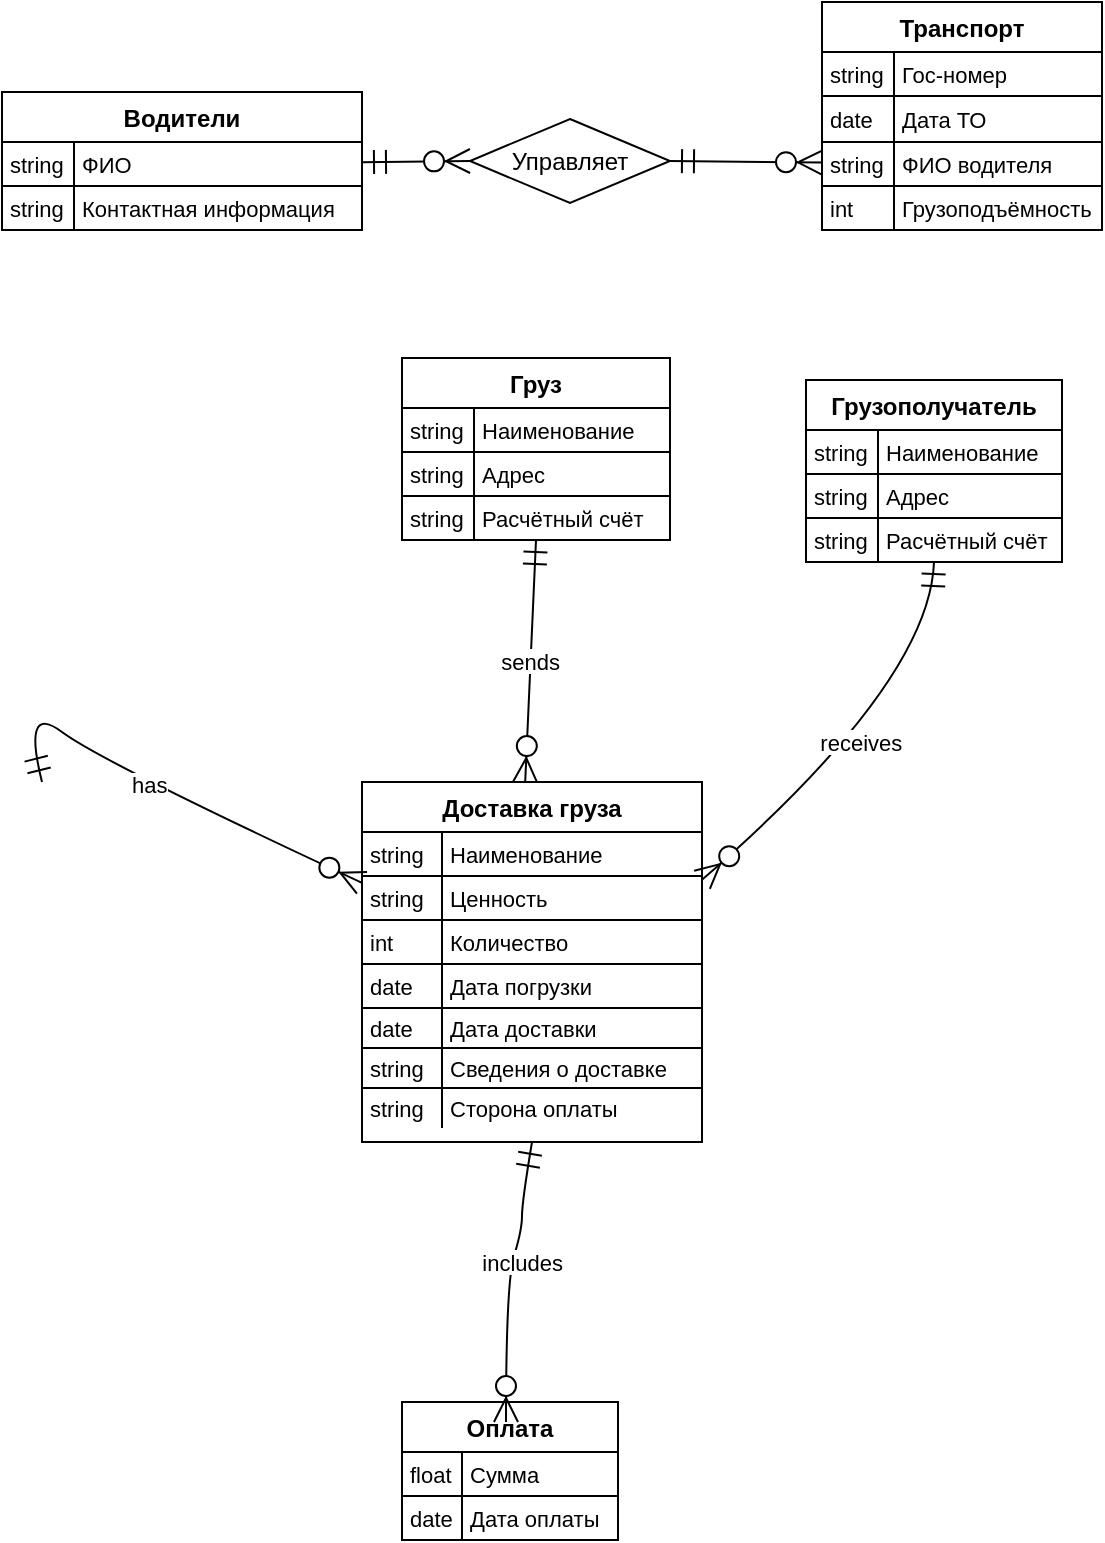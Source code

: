 <mxfile version="26.0.14">
  <diagram name="Страница — 1" id="_SNpnOByMxGq-11QS4lO">
    <mxGraphModel dx="542" dy="249" grid="1" gridSize="10" guides="1" tooltips="1" connect="1" arrows="1" fold="1" page="1" pageScale="1" pageWidth="827" pageHeight="1169" math="0" shadow="0">
      <root>
        <mxCell id="0" />
        <mxCell id="1" parent="0" />
        <mxCell id="hM3irIBogoN5N5FxGbWt-159" value="Транспорт" style="shape=table;startSize=25;container=1;collapsible=0;childLayout=tableLayout;fixedRows=1;rowLines=1;fontStyle=1;align=center;resizeLast=1;" vertex="1" parent="1">
          <mxGeometry x="460" y="10" width="140" height="114" as="geometry" />
        </mxCell>
        <mxCell id="hM3irIBogoN5N5FxGbWt-160" style="shape=tableRow;horizontal=0;startSize=0;swimlaneHead=0;swimlaneBody=0;fillColor=none;collapsible=0;dropTarget=0;points=[[0,0.5],[1,0.5]];portConstraint=eastwest;top=0;left=0;right=0;bottom=0;" vertex="1" parent="hM3irIBogoN5N5FxGbWt-159">
          <mxGeometry y="25" width="140" height="22" as="geometry" />
        </mxCell>
        <mxCell id="hM3irIBogoN5N5FxGbWt-161" value="string" style="shape=partialRectangle;connectable=0;fillColor=none;top=0;left=0;bottom=0;right=0;align=left;spacingLeft=2;overflow=hidden;fontSize=11;" vertex="1" parent="hM3irIBogoN5N5FxGbWt-160">
          <mxGeometry width="36" height="22" as="geometry">
            <mxRectangle width="36" height="22" as="alternateBounds" />
          </mxGeometry>
        </mxCell>
        <mxCell id="hM3irIBogoN5N5FxGbWt-162" value="Гос-номер" style="shape=partialRectangle;connectable=0;fillColor=none;top=0;left=0;bottom=0;right=0;align=left;spacingLeft=2;overflow=hidden;fontSize=11;" vertex="1" parent="hM3irIBogoN5N5FxGbWt-160">
          <mxGeometry x="36" width="104" height="22" as="geometry">
            <mxRectangle width="104" height="22" as="alternateBounds" />
          </mxGeometry>
        </mxCell>
        <mxCell id="hM3irIBogoN5N5FxGbWt-163" style="shape=tableRow;horizontal=0;startSize=0;swimlaneHead=0;swimlaneBody=0;fillColor=none;collapsible=0;dropTarget=0;points=[[0,0.5],[1,0.5]];portConstraint=eastwest;top=0;left=0;right=0;bottom=0;" vertex="1" parent="hM3irIBogoN5N5FxGbWt-159">
          <mxGeometry y="47" width="140" height="23" as="geometry" />
        </mxCell>
        <mxCell id="hM3irIBogoN5N5FxGbWt-164" value="date" style="shape=partialRectangle;connectable=0;fillColor=none;top=0;left=0;bottom=0;right=0;align=left;spacingLeft=2;overflow=hidden;fontSize=11;" vertex="1" parent="hM3irIBogoN5N5FxGbWt-163">
          <mxGeometry width="36" height="23" as="geometry">
            <mxRectangle width="36" height="23" as="alternateBounds" />
          </mxGeometry>
        </mxCell>
        <mxCell id="hM3irIBogoN5N5FxGbWt-165" value="Дата ТО" style="shape=partialRectangle;connectable=0;fillColor=none;top=0;left=0;bottom=0;right=0;align=left;spacingLeft=2;overflow=hidden;fontSize=11;" vertex="1" parent="hM3irIBogoN5N5FxGbWt-163">
          <mxGeometry x="36" width="104" height="23" as="geometry">
            <mxRectangle width="104" height="23" as="alternateBounds" />
          </mxGeometry>
        </mxCell>
        <mxCell id="hM3irIBogoN5N5FxGbWt-166" style="shape=tableRow;horizontal=0;startSize=0;swimlaneHead=0;swimlaneBody=0;fillColor=none;collapsible=0;dropTarget=0;points=[[0,0.5],[1,0.5]];portConstraint=eastwest;top=0;left=0;right=0;bottom=0;" vertex="1" parent="hM3irIBogoN5N5FxGbWt-159">
          <mxGeometry y="70" width="140" height="22" as="geometry" />
        </mxCell>
        <mxCell id="hM3irIBogoN5N5FxGbWt-167" value="string" style="shape=partialRectangle;connectable=0;fillColor=none;top=0;left=0;bottom=0;right=0;align=left;spacingLeft=2;overflow=hidden;fontSize=11;" vertex="1" parent="hM3irIBogoN5N5FxGbWt-166">
          <mxGeometry width="36" height="22" as="geometry">
            <mxRectangle width="36" height="22" as="alternateBounds" />
          </mxGeometry>
        </mxCell>
        <mxCell id="hM3irIBogoN5N5FxGbWt-168" value="ФИО водителя" style="shape=partialRectangle;connectable=0;fillColor=none;top=0;left=0;bottom=0;right=0;align=left;spacingLeft=2;overflow=hidden;fontSize=11;" vertex="1" parent="hM3irIBogoN5N5FxGbWt-166">
          <mxGeometry x="36" width="104" height="22" as="geometry">
            <mxRectangle width="104" height="22" as="alternateBounds" />
          </mxGeometry>
        </mxCell>
        <mxCell id="hM3irIBogoN5N5FxGbWt-169" style="shape=tableRow;horizontal=0;startSize=0;swimlaneHead=0;swimlaneBody=0;fillColor=none;collapsible=0;dropTarget=0;points=[[0,0.5],[1,0.5]];portConstraint=eastwest;top=0;left=0;right=0;bottom=0;" vertex="1" parent="hM3irIBogoN5N5FxGbWt-159">
          <mxGeometry y="92" width="140" height="22" as="geometry" />
        </mxCell>
        <mxCell id="hM3irIBogoN5N5FxGbWt-170" value="int" style="shape=partialRectangle;connectable=0;fillColor=none;top=0;left=0;bottom=0;right=0;align=left;spacingLeft=2;overflow=hidden;fontSize=11;" vertex="1" parent="hM3irIBogoN5N5FxGbWt-169">
          <mxGeometry width="36" height="22" as="geometry">
            <mxRectangle width="36" height="22" as="alternateBounds" />
          </mxGeometry>
        </mxCell>
        <mxCell id="hM3irIBogoN5N5FxGbWt-171" value="Грузоподъёмность" style="shape=partialRectangle;connectable=0;fillColor=none;top=0;left=0;bottom=0;right=0;align=left;spacingLeft=2;overflow=hidden;fontSize=11;" vertex="1" parent="hM3irIBogoN5N5FxGbWt-169">
          <mxGeometry x="36" width="104" height="22" as="geometry">
            <mxRectangle width="104" height="22" as="alternateBounds" />
          </mxGeometry>
        </mxCell>
        <mxCell id="hM3irIBogoN5N5FxGbWt-172" value="Водители" style="shape=table;startSize=25;container=1;collapsible=0;childLayout=tableLayout;fixedRows=1;rowLines=1;fontStyle=1;align=center;resizeLast=1;" vertex="1" parent="1">
          <mxGeometry x="50" y="55" width="180" height="69" as="geometry" />
        </mxCell>
        <mxCell id="hM3irIBogoN5N5FxGbWt-173" style="shape=tableRow;horizontal=0;startSize=0;swimlaneHead=0;swimlaneBody=0;fillColor=none;collapsible=0;dropTarget=0;points=[[0,0.5],[1,0.5]];portConstraint=eastwest;top=0;left=0;right=0;bottom=0;" vertex="1" parent="hM3irIBogoN5N5FxGbWt-172">
          <mxGeometry y="25" width="180" height="22" as="geometry" />
        </mxCell>
        <mxCell id="hM3irIBogoN5N5FxGbWt-174" value="string" style="shape=partialRectangle;connectable=0;fillColor=none;top=0;left=0;bottom=0;right=0;align=left;spacingLeft=2;overflow=hidden;fontSize=11;" vertex="1" parent="hM3irIBogoN5N5FxGbWt-173">
          <mxGeometry width="36" height="22" as="geometry">
            <mxRectangle width="36" height="22" as="alternateBounds" />
          </mxGeometry>
        </mxCell>
        <mxCell id="hM3irIBogoN5N5FxGbWt-175" value="ФИО" style="shape=partialRectangle;connectable=0;fillColor=none;top=0;left=0;bottom=0;right=0;align=left;spacingLeft=2;overflow=hidden;fontSize=11;" vertex="1" parent="hM3irIBogoN5N5FxGbWt-173">
          <mxGeometry x="36" width="144" height="22" as="geometry">
            <mxRectangle width="144" height="22" as="alternateBounds" />
          </mxGeometry>
        </mxCell>
        <mxCell id="hM3irIBogoN5N5FxGbWt-176" style="shape=tableRow;horizontal=0;startSize=0;swimlaneHead=0;swimlaneBody=0;fillColor=none;collapsible=0;dropTarget=0;points=[[0,0.5],[1,0.5]];portConstraint=eastwest;top=0;left=0;right=0;bottom=0;" vertex="1" parent="hM3irIBogoN5N5FxGbWt-172">
          <mxGeometry y="47" width="180" height="22" as="geometry" />
        </mxCell>
        <mxCell id="hM3irIBogoN5N5FxGbWt-177" value="string" style="shape=partialRectangle;connectable=0;fillColor=none;top=0;left=0;bottom=0;right=0;align=left;spacingLeft=2;overflow=hidden;fontSize=11;" vertex="1" parent="hM3irIBogoN5N5FxGbWt-176">
          <mxGeometry width="36" height="22" as="geometry">
            <mxRectangle width="36" height="22" as="alternateBounds" />
          </mxGeometry>
        </mxCell>
        <mxCell id="hM3irIBogoN5N5FxGbWt-178" value="Контактная информация" style="shape=partialRectangle;connectable=0;fillColor=none;top=0;left=0;bottom=0;right=0;align=left;spacingLeft=2;overflow=hidden;fontSize=11;" vertex="1" parent="hM3irIBogoN5N5FxGbWt-176">
          <mxGeometry x="36" width="144" height="22" as="geometry">
            <mxRectangle width="144" height="22" as="alternateBounds" />
          </mxGeometry>
        </mxCell>
        <mxCell id="hM3irIBogoN5N5FxGbWt-179" value="Груз" style="shape=table;startSize=25;container=1;collapsible=0;childLayout=tableLayout;fixedRows=1;rowLines=1;fontStyle=1;align=center;resizeLast=1;" vertex="1" parent="1">
          <mxGeometry x="250" y="188" width="134" height="91" as="geometry" />
        </mxCell>
        <mxCell id="hM3irIBogoN5N5FxGbWt-180" style="shape=tableRow;horizontal=0;startSize=0;swimlaneHead=0;swimlaneBody=0;fillColor=none;collapsible=0;dropTarget=0;points=[[0,0.5],[1,0.5]];portConstraint=eastwest;top=0;left=0;right=0;bottom=0;" vertex="1" parent="hM3irIBogoN5N5FxGbWt-179">
          <mxGeometry y="25" width="134" height="22" as="geometry" />
        </mxCell>
        <mxCell id="hM3irIBogoN5N5FxGbWt-181" value="string" style="shape=partialRectangle;connectable=0;fillColor=none;top=0;left=0;bottom=0;right=0;align=left;spacingLeft=2;overflow=hidden;fontSize=11;" vertex="1" parent="hM3irIBogoN5N5FxGbWt-180">
          <mxGeometry width="36" height="22" as="geometry">
            <mxRectangle width="36" height="22" as="alternateBounds" />
          </mxGeometry>
        </mxCell>
        <mxCell id="hM3irIBogoN5N5FxGbWt-182" value="Наименование" style="shape=partialRectangle;connectable=0;fillColor=none;top=0;left=0;bottom=0;right=0;align=left;spacingLeft=2;overflow=hidden;fontSize=11;" vertex="1" parent="hM3irIBogoN5N5FxGbWt-180">
          <mxGeometry x="36" width="98" height="22" as="geometry">
            <mxRectangle width="98" height="22" as="alternateBounds" />
          </mxGeometry>
        </mxCell>
        <mxCell id="hM3irIBogoN5N5FxGbWt-183" style="shape=tableRow;horizontal=0;startSize=0;swimlaneHead=0;swimlaneBody=0;fillColor=none;collapsible=0;dropTarget=0;points=[[0,0.5],[1,0.5]];portConstraint=eastwest;top=0;left=0;right=0;bottom=0;" vertex="1" parent="hM3irIBogoN5N5FxGbWt-179">
          <mxGeometry y="47" width="134" height="22" as="geometry" />
        </mxCell>
        <mxCell id="hM3irIBogoN5N5FxGbWt-184" value="string" style="shape=partialRectangle;connectable=0;fillColor=none;top=0;left=0;bottom=0;right=0;align=left;spacingLeft=2;overflow=hidden;fontSize=11;" vertex="1" parent="hM3irIBogoN5N5FxGbWt-183">
          <mxGeometry width="36" height="22" as="geometry">
            <mxRectangle width="36" height="22" as="alternateBounds" />
          </mxGeometry>
        </mxCell>
        <mxCell id="hM3irIBogoN5N5FxGbWt-185" value="Адрес" style="shape=partialRectangle;connectable=0;fillColor=none;top=0;left=0;bottom=0;right=0;align=left;spacingLeft=2;overflow=hidden;fontSize=11;" vertex="1" parent="hM3irIBogoN5N5FxGbWt-183">
          <mxGeometry x="36" width="98" height="22" as="geometry">
            <mxRectangle width="98" height="22" as="alternateBounds" />
          </mxGeometry>
        </mxCell>
        <mxCell id="hM3irIBogoN5N5FxGbWt-186" style="shape=tableRow;horizontal=0;startSize=0;swimlaneHead=0;swimlaneBody=0;fillColor=none;collapsible=0;dropTarget=0;points=[[0,0.5],[1,0.5]];portConstraint=eastwest;top=0;left=0;right=0;bottom=0;" vertex="1" parent="hM3irIBogoN5N5FxGbWt-179">
          <mxGeometry y="69" width="134" height="22" as="geometry" />
        </mxCell>
        <mxCell id="hM3irIBogoN5N5FxGbWt-187" value="string" style="shape=partialRectangle;connectable=0;fillColor=none;top=0;left=0;bottom=0;right=0;align=left;spacingLeft=2;overflow=hidden;fontSize=11;" vertex="1" parent="hM3irIBogoN5N5FxGbWt-186">
          <mxGeometry width="36" height="22" as="geometry">
            <mxRectangle width="36" height="22" as="alternateBounds" />
          </mxGeometry>
        </mxCell>
        <mxCell id="hM3irIBogoN5N5FxGbWt-188" value="Расчётный счёт" style="shape=partialRectangle;connectable=0;fillColor=none;top=0;left=0;bottom=0;right=0;align=left;spacingLeft=2;overflow=hidden;fontSize=11;" vertex="1" parent="hM3irIBogoN5N5FxGbWt-186">
          <mxGeometry x="36" width="98" height="22" as="geometry">
            <mxRectangle width="98" height="22" as="alternateBounds" />
          </mxGeometry>
        </mxCell>
        <mxCell id="hM3irIBogoN5N5FxGbWt-189" value="Грузополучатель" style="shape=table;startSize=25;container=1;collapsible=0;childLayout=tableLayout;fixedRows=1;rowLines=1;fontStyle=1;align=center;resizeLast=1;" vertex="1" parent="1">
          <mxGeometry x="452" y="199" width="128" height="91" as="geometry" />
        </mxCell>
        <mxCell id="hM3irIBogoN5N5FxGbWt-190" style="shape=tableRow;horizontal=0;startSize=0;swimlaneHead=0;swimlaneBody=0;fillColor=none;collapsible=0;dropTarget=0;points=[[0,0.5],[1,0.5]];portConstraint=eastwest;top=0;left=0;right=0;bottom=0;" vertex="1" parent="hM3irIBogoN5N5FxGbWt-189">
          <mxGeometry y="25" width="128" height="22" as="geometry" />
        </mxCell>
        <mxCell id="hM3irIBogoN5N5FxGbWt-191" value="string" style="shape=partialRectangle;connectable=0;fillColor=none;top=0;left=0;bottom=0;right=0;align=left;spacingLeft=2;overflow=hidden;fontSize=11;" vertex="1" parent="hM3irIBogoN5N5FxGbWt-190">
          <mxGeometry width="36" height="22" as="geometry">
            <mxRectangle width="36" height="22" as="alternateBounds" />
          </mxGeometry>
        </mxCell>
        <mxCell id="hM3irIBogoN5N5FxGbWt-192" value="Наименование" style="shape=partialRectangle;connectable=0;fillColor=none;top=0;left=0;bottom=0;right=0;align=left;spacingLeft=2;overflow=hidden;fontSize=11;" vertex="1" parent="hM3irIBogoN5N5FxGbWt-190">
          <mxGeometry x="36" width="92" height="22" as="geometry">
            <mxRectangle width="92" height="22" as="alternateBounds" />
          </mxGeometry>
        </mxCell>
        <mxCell id="hM3irIBogoN5N5FxGbWt-193" style="shape=tableRow;horizontal=0;startSize=0;swimlaneHead=0;swimlaneBody=0;fillColor=none;collapsible=0;dropTarget=0;points=[[0,0.5],[1,0.5]];portConstraint=eastwest;top=0;left=0;right=0;bottom=0;" vertex="1" parent="hM3irIBogoN5N5FxGbWt-189">
          <mxGeometry y="47" width="128" height="22" as="geometry" />
        </mxCell>
        <mxCell id="hM3irIBogoN5N5FxGbWt-194" value="string" style="shape=partialRectangle;connectable=0;fillColor=none;top=0;left=0;bottom=0;right=0;align=left;spacingLeft=2;overflow=hidden;fontSize=11;" vertex="1" parent="hM3irIBogoN5N5FxGbWt-193">
          <mxGeometry width="36" height="22" as="geometry">
            <mxRectangle width="36" height="22" as="alternateBounds" />
          </mxGeometry>
        </mxCell>
        <mxCell id="hM3irIBogoN5N5FxGbWt-195" value="Адрес" style="shape=partialRectangle;connectable=0;fillColor=none;top=0;left=0;bottom=0;right=0;align=left;spacingLeft=2;overflow=hidden;fontSize=11;" vertex="1" parent="hM3irIBogoN5N5FxGbWt-193">
          <mxGeometry x="36" width="92" height="22" as="geometry">
            <mxRectangle width="92" height="22" as="alternateBounds" />
          </mxGeometry>
        </mxCell>
        <mxCell id="hM3irIBogoN5N5FxGbWt-196" style="shape=tableRow;horizontal=0;startSize=0;swimlaneHead=0;swimlaneBody=0;fillColor=none;collapsible=0;dropTarget=0;points=[[0,0.5],[1,0.5]];portConstraint=eastwest;top=0;left=0;right=0;bottom=0;" vertex="1" parent="hM3irIBogoN5N5FxGbWt-189">
          <mxGeometry y="69" width="128" height="22" as="geometry" />
        </mxCell>
        <mxCell id="hM3irIBogoN5N5FxGbWt-197" value="string" style="shape=partialRectangle;connectable=0;fillColor=none;top=0;left=0;bottom=0;right=0;align=left;spacingLeft=2;overflow=hidden;fontSize=11;" vertex="1" parent="hM3irIBogoN5N5FxGbWt-196">
          <mxGeometry width="36" height="22" as="geometry">
            <mxRectangle width="36" height="22" as="alternateBounds" />
          </mxGeometry>
        </mxCell>
        <mxCell id="hM3irIBogoN5N5FxGbWt-198" value="Расчётный счёт" style="shape=partialRectangle;connectable=0;fillColor=none;top=0;left=0;bottom=0;right=0;align=left;spacingLeft=2;overflow=hidden;fontSize=11;" vertex="1" parent="hM3irIBogoN5N5FxGbWt-196">
          <mxGeometry x="36" width="92" height="22" as="geometry">
            <mxRectangle width="92" height="22" as="alternateBounds" />
          </mxGeometry>
        </mxCell>
        <mxCell id="hM3irIBogoN5N5FxGbWt-209" value="Доставка груза" style="shape=table;startSize=25;container=1;collapsible=0;childLayout=tableLayout;fixedRows=1;rowLines=1;fontStyle=1;align=center;resizeLast=1;" vertex="1" parent="1">
          <mxGeometry x="230" y="400" width="170" height="180" as="geometry" />
        </mxCell>
        <mxCell id="hM3irIBogoN5N5FxGbWt-210" style="shape=tableRow;horizontal=0;startSize=0;swimlaneHead=0;swimlaneBody=0;fillColor=none;collapsible=0;dropTarget=0;points=[[0,0.5],[1,0.5]];portConstraint=eastwest;top=0;left=0;right=0;bottom=0;" vertex="1" parent="hM3irIBogoN5N5FxGbWt-209">
          <mxGeometry y="25" width="170" height="22" as="geometry" />
        </mxCell>
        <mxCell id="hM3irIBogoN5N5FxGbWt-211" value="string" style="shape=partialRectangle;connectable=0;fillColor=none;top=0;left=0;bottom=0;right=0;align=left;spacingLeft=2;overflow=hidden;fontSize=11;" vertex="1" parent="hM3irIBogoN5N5FxGbWt-210">
          <mxGeometry width="40" height="22" as="geometry">
            <mxRectangle width="40" height="22" as="alternateBounds" />
          </mxGeometry>
        </mxCell>
        <mxCell id="hM3irIBogoN5N5FxGbWt-212" value="Наименование " style="shape=partialRectangle;connectable=0;fillColor=none;top=0;left=0;bottom=0;right=0;align=left;spacingLeft=2;overflow=hidden;fontSize=11;" vertex="1" parent="hM3irIBogoN5N5FxGbWt-210">
          <mxGeometry x="40" width="130" height="22" as="geometry">
            <mxRectangle width="130" height="22" as="alternateBounds" />
          </mxGeometry>
        </mxCell>
        <mxCell id="hM3irIBogoN5N5FxGbWt-213" style="shape=tableRow;horizontal=0;startSize=0;swimlaneHead=0;swimlaneBody=0;fillColor=none;collapsible=0;dropTarget=0;points=[[0,0.5],[1,0.5]];portConstraint=eastwest;top=0;left=0;right=0;bottom=0;" vertex="1" parent="hM3irIBogoN5N5FxGbWt-209">
          <mxGeometry y="47" width="170" height="22" as="geometry" />
        </mxCell>
        <mxCell id="hM3irIBogoN5N5FxGbWt-214" value="string" style="shape=partialRectangle;connectable=0;fillColor=none;top=0;left=0;bottom=0;right=0;align=left;spacingLeft=2;overflow=hidden;fontSize=11;" vertex="1" parent="hM3irIBogoN5N5FxGbWt-213">
          <mxGeometry width="40" height="22" as="geometry">
            <mxRectangle width="40" height="22" as="alternateBounds" />
          </mxGeometry>
        </mxCell>
        <mxCell id="hM3irIBogoN5N5FxGbWt-215" value="Ценность" style="shape=partialRectangle;connectable=0;fillColor=none;top=0;left=0;bottom=0;right=0;align=left;spacingLeft=2;overflow=hidden;fontSize=11;" vertex="1" parent="hM3irIBogoN5N5FxGbWt-213">
          <mxGeometry x="40" width="130" height="22" as="geometry">
            <mxRectangle width="130" height="22" as="alternateBounds" />
          </mxGeometry>
        </mxCell>
        <mxCell id="hM3irIBogoN5N5FxGbWt-216" style="shape=tableRow;horizontal=0;startSize=0;swimlaneHead=0;swimlaneBody=0;fillColor=none;collapsible=0;dropTarget=0;points=[[0,0.5],[1,0.5]];portConstraint=eastwest;top=0;left=0;right=0;bottom=0;" vertex="1" parent="hM3irIBogoN5N5FxGbWt-209">
          <mxGeometry y="69" width="170" height="22" as="geometry" />
        </mxCell>
        <mxCell id="hM3irIBogoN5N5FxGbWt-217" value="int" style="shape=partialRectangle;connectable=0;fillColor=none;top=0;left=0;bottom=0;right=0;align=left;spacingLeft=2;overflow=hidden;fontSize=11;" vertex="1" parent="hM3irIBogoN5N5FxGbWt-216">
          <mxGeometry width="40" height="22" as="geometry">
            <mxRectangle width="40" height="22" as="alternateBounds" />
          </mxGeometry>
        </mxCell>
        <mxCell id="hM3irIBogoN5N5FxGbWt-218" value="Количество " style="shape=partialRectangle;connectable=0;fillColor=none;top=0;left=0;bottom=0;right=0;align=left;spacingLeft=2;overflow=hidden;fontSize=11;" vertex="1" parent="hM3irIBogoN5N5FxGbWt-216">
          <mxGeometry x="40" width="130" height="22" as="geometry">
            <mxRectangle width="130" height="22" as="alternateBounds" />
          </mxGeometry>
        </mxCell>
        <mxCell id="hM3irIBogoN5N5FxGbWt-219" style="shape=tableRow;horizontal=0;startSize=0;swimlaneHead=0;swimlaneBody=0;fillColor=none;collapsible=0;dropTarget=0;points=[[0,0.5],[1,0.5]];portConstraint=eastwest;top=0;left=0;right=0;bottom=0;" vertex="1" parent="hM3irIBogoN5N5FxGbWt-209">
          <mxGeometry y="91" width="170" height="22" as="geometry" />
        </mxCell>
        <mxCell id="hM3irIBogoN5N5FxGbWt-220" value="date" style="shape=partialRectangle;connectable=0;fillColor=none;top=0;left=0;bottom=0;right=0;align=left;spacingLeft=2;overflow=hidden;fontSize=11;" vertex="1" parent="hM3irIBogoN5N5FxGbWt-219">
          <mxGeometry width="40" height="22" as="geometry">
            <mxRectangle width="40" height="22" as="alternateBounds" />
          </mxGeometry>
        </mxCell>
        <mxCell id="hM3irIBogoN5N5FxGbWt-221" value="Дата погрузки" style="shape=partialRectangle;connectable=0;fillColor=none;top=0;left=0;bottom=0;right=0;align=left;spacingLeft=2;overflow=hidden;fontSize=11;" vertex="1" parent="hM3irIBogoN5N5FxGbWt-219">
          <mxGeometry x="40" width="130" height="22" as="geometry">
            <mxRectangle width="130" height="22" as="alternateBounds" />
          </mxGeometry>
        </mxCell>
        <mxCell id="hM3irIBogoN5N5FxGbWt-254" style="shape=tableRow;horizontal=0;startSize=0;swimlaneHead=0;swimlaneBody=0;fillColor=none;collapsible=0;dropTarget=0;points=[[0,0.5],[1,0.5]];portConstraint=eastwest;top=0;left=0;right=0;bottom=0;" vertex="1" parent="hM3irIBogoN5N5FxGbWt-209">
          <mxGeometry y="113" width="170" height="20" as="geometry" />
        </mxCell>
        <mxCell id="hM3irIBogoN5N5FxGbWt-255" value="date" style="shape=partialRectangle;connectable=0;fillColor=none;top=0;left=0;bottom=0;right=0;align=left;spacingLeft=2;overflow=hidden;fontSize=11;" vertex="1" parent="hM3irIBogoN5N5FxGbWt-254">
          <mxGeometry width="40" height="20" as="geometry">
            <mxRectangle width="40" height="20" as="alternateBounds" />
          </mxGeometry>
        </mxCell>
        <mxCell id="hM3irIBogoN5N5FxGbWt-256" value="Дата доставки" style="shape=partialRectangle;connectable=0;fillColor=none;top=0;left=0;bottom=0;right=0;align=left;spacingLeft=2;overflow=hidden;fontSize=11;" vertex="1" parent="hM3irIBogoN5N5FxGbWt-254">
          <mxGeometry x="40" width="130" height="20" as="geometry">
            <mxRectangle width="130" height="20" as="alternateBounds" />
          </mxGeometry>
        </mxCell>
        <mxCell id="hM3irIBogoN5N5FxGbWt-277" style="shape=tableRow;horizontal=0;startSize=0;swimlaneHead=0;swimlaneBody=0;fillColor=none;collapsible=0;dropTarget=0;points=[[0,0.5],[1,0.5]];portConstraint=eastwest;top=0;left=0;right=0;bottom=0;" vertex="1" parent="hM3irIBogoN5N5FxGbWt-209">
          <mxGeometry y="133" width="170" height="20" as="geometry" />
        </mxCell>
        <mxCell id="hM3irIBogoN5N5FxGbWt-278" value="string" style="shape=partialRectangle;connectable=0;fillColor=none;top=0;left=0;bottom=0;right=0;align=left;spacingLeft=2;overflow=hidden;fontSize=11;" vertex="1" parent="hM3irIBogoN5N5FxGbWt-277">
          <mxGeometry width="40" height="20" as="geometry">
            <mxRectangle width="40" height="20" as="alternateBounds" />
          </mxGeometry>
        </mxCell>
        <mxCell id="hM3irIBogoN5N5FxGbWt-279" value="Сведения о доставке" style="shape=partialRectangle;connectable=0;fillColor=none;top=0;left=0;bottom=0;right=0;align=left;spacingLeft=2;overflow=hidden;fontSize=11;" vertex="1" parent="hM3irIBogoN5N5FxGbWt-277">
          <mxGeometry x="40" width="130" height="20" as="geometry">
            <mxRectangle width="130" height="20" as="alternateBounds" />
          </mxGeometry>
        </mxCell>
        <mxCell id="hM3irIBogoN5N5FxGbWt-222" style="shape=tableRow;horizontal=0;startSize=0;swimlaneHead=0;swimlaneBody=0;fillColor=none;collapsible=0;dropTarget=0;points=[[0,0.5],[1,0.5]];portConstraint=eastwest;top=0;left=0;right=0;bottom=0;" vertex="1" parent="hM3irIBogoN5N5FxGbWt-209">
          <mxGeometry y="153" width="170" height="20" as="geometry" />
        </mxCell>
        <mxCell id="hM3irIBogoN5N5FxGbWt-223" value="string" style="shape=partialRectangle;connectable=0;fillColor=none;top=0;left=0;bottom=0;right=0;align=left;spacingLeft=2;overflow=hidden;fontSize=11;" vertex="1" parent="hM3irIBogoN5N5FxGbWt-222">
          <mxGeometry width="40" height="20" as="geometry">
            <mxRectangle width="40" height="20" as="alternateBounds" />
          </mxGeometry>
        </mxCell>
        <mxCell id="hM3irIBogoN5N5FxGbWt-224" value="Сторона оплаты" style="shape=partialRectangle;connectable=0;fillColor=none;top=0;left=0;bottom=0;right=0;align=left;spacingLeft=2;overflow=hidden;fontSize=11;" vertex="1" parent="hM3irIBogoN5N5FxGbWt-222">
          <mxGeometry x="40" width="130" height="20" as="geometry">
            <mxRectangle width="130" height="20" as="alternateBounds" />
          </mxGeometry>
        </mxCell>
        <mxCell id="hM3irIBogoN5N5FxGbWt-225" value="Оплата" style="shape=table;startSize=25;container=1;collapsible=0;childLayout=tableLayout;fixedRows=1;rowLines=1;fontStyle=1;align=center;resizeLast=1;" vertex="1" parent="1">
          <mxGeometry x="250" y="710" width="108" height="69" as="geometry" />
        </mxCell>
        <mxCell id="hM3irIBogoN5N5FxGbWt-226" style="shape=tableRow;horizontal=0;startSize=0;swimlaneHead=0;swimlaneBody=0;fillColor=none;collapsible=0;dropTarget=0;points=[[0,0.5],[1,0.5]];portConstraint=eastwest;top=0;left=0;right=0;bottom=0;" vertex="1" parent="hM3irIBogoN5N5FxGbWt-225">
          <mxGeometry y="25" width="108" height="22" as="geometry" />
        </mxCell>
        <mxCell id="hM3irIBogoN5N5FxGbWt-227" value="float" style="shape=partialRectangle;connectable=0;fillColor=none;top=0;left=0;bottom=0;right=0;align=left;spacingLeft=2;overflow=hidden;fontSize=11;" vertex="1" parent="hM3irIBogoN5N5FxGbWt-226">
          <mxGeometry width="30" height="22" as="geometry">
            <mxRectangle width="30" height="22" as="alternateBounds" />
          </mxGeometry>
        </mxCell>
        <mxCell id="hM3irIBogoN5N5FxGbWt-228" value="Сумма" style="shape=partialRectangle;connectable=0;fillColor=none;top=0;left=0;bottom=0;right=0;align=left;spacingLeft=2;overflow=hidden;fontSize=11;" vertex="1" parent="hM3irIBogoN5N5FxGbWt-226">
          <mxGeometry x="30" width="78" height="22" as="geometry">
            <mxRectangle width="78" height="22" as="alternateBounds" />
          </mxGeometry>
        </mxCell>
        <mxCell id="hM3irIBogoN5N5FxGbWt-229" style="shape=tableRow;horizontal=0;startSize=0;swimlaneHead=0;swimlaneBody=0;fillColor=none;collapsible=0;dropTarget=0;points=[[0,0.5],[1,0.5]];portConstraint=eastwest;top=0;left=0;right=0;bottom=0;" vertex="1" parent="hM3irIBogoN5N5FxGbWt-225">
          <mxGeometry y="47" width="108" height="22" as="geometry" />
        </mxCell>
        <mxCell id="hM3irIBogoN5N5FxGbWt-230" value="date" style="shape=partialRectangle;connectable=0;fillColor=none;top=0;left=0;bottom=0;right=0;align=left;spacingLeft=2;overflow=hidden;fontSize=11;" vertex="1" parent="hM3irIBogoN5N5FxGbWt-229">
          <mxGeometry width="30" height="22" as="geometry">
            <mxRectangle width="30" height="22" as="alternateBounds" />
          </mxGeometry>
        </mxCell>
        <mxCell id="hM3irIBogoN5N5FxGbWt-231" value="Дата оплаты" style="shape=partialRectangle;connectable=0;fillColor=none;top=0;left=0;bottom=0;right=0;align=left;spacingLeft=2;overflow=hidden;fontSize=11;" vertex="1" parent="hM3irIBogoN5N5FxGbWt-229">
          <mxGeometry x="30" width="78" height="22" as="geometry">
            <mxRectangle width="78" height="22" as="alternateBounds" />
          </mxGeometry>
        </mxCell>
        <mxCell id="hM3irIBogoN5N5FxGbWt-232" value="has" style="curved=1;startArrow=ERmandOne;startSize=10;;endArrow=ERzeroToMany;endSize=10;;entryX=0;entryY=0.28;rounded=0;" edge="1" parent="1" target="hM3irIBogoN5N5FxGbWt-209">
          <mxGeometry relative="1" as="geometry">
            <Array as="points">
              <mxPoint x="60" y="360" />
              <mxPoint x="100" y="390" />
            </Array>
            <mxPoint x="70" y="400" as="sourcePoint" />
          </mxGeometry>
        </mxCell>
        <mxCell id="hM3irIBogoN5N5FxGbWt-233" value="" style="curved=1;startArrow=ERmandOne;startSize=10;;endArrow=ERzeroToMany;endSize=10;;exitX=1;exitY=0.5;rounded=0;exitDx=0;exitDy=0;" edge="1" parent="1" source="hM3irIBogoN5N5FxGbWt-316" target="hM3irIBogoN5N5FxGbWt-166">
          <mxGeometry x="-0.593" y="159" relative="1" as="geometry">
            <Array as="points" />
            <mxPoint as="offset" />
          </mxGeometry>
        </mxCell>
        <mxCell id="hM3irIBogoN5N5FxGbWt-234" value="sends" style="curved=1;startArrow=ERmandOne;startSize=10;;endArrow=ERzeroToMany;endSize=10;;exitX=0.5;exitY=1;entryX=0.48;entryY=0;rounded=0;" edge="1" parent="1" source="hM3irIBogoN5N5FxGbWt-179" target="hM3irIBogoN5N5FxGbWt-209">
          <mxGeometry relative="1" as="geometry">
            <Array as="points" />
          </mxGeometry>
        </mxCell>
        <mxCell id="hM3irIBogoN5N5FxGbWt-235" value="receives" style="curved=1;startArrow=ERmandOne;startSize=10;;endArrow=ERzeroToMany;endSize=10;;exitX=0.5;exitY=1;entryX=0.96;entryY=0.29;rounded=0;" edge="1" parent="1" source="hM3irIBogoN5N5FxGbWt-189" target="hM3irIBogoN5N5FxGbWt-209">
          <mxGeometry relative="1" as="geometry">
            <Array as="points">
              <mxPoint x="514" y="350" />
            </Array>
          </mxGeometry>
        </mxCell>
        <mxCell id="hM3irIBogoN5N5FxGbWt-237" value="includes" style="curved=1;startArrow=ERmandOne;startSize=10;;endArrow=ERzeroToMany;endSize=10;;exitX=0.5;exitY=1;entryX=0.5;entryY=0;rounded=0;exitDx=0;exitDy=0;entryDx=0;entryDy=0;" edge="1" parent="1" source="hM3irIBogoN5N5FxGbWt-209">
          <mxGeometry x="-0.157" y="5" relative="1" as="geometry">
            <Array as="points">
              <mxPoint x="310" y="610" />
              <mxPoint x="310" y="624" />
              <mxPoint x="302" y="650" />
            </Array>
            <mxPoint x="313" y="590" as="sourcePoint" />
            <mxPoint x="302" y="720" as="targetPoint" />
            <mxPoint as="offset" />
          </mxGeometry>
        </mxCell>
        <mxCell id="hM3irIBogoN5N5FxGbWt-315" value="" style="curved=1;startArrow=ERmandOne;startSize=10;;endArrow=ERzeroToMany;endSize=10;;entryX=0;entryY=0.5;rounded=0;entryDx=0;entryDy=0;" edge="1" parent="1" source="hM3irIBogoN5N5FxGbWt-173" target="hM3irIBogoN5N5FxGbWt-316">
          <mxGeometry x="-0.593" y="159" relative="1" as="geometry">
            <Array as="points" />
            <mxPoint x="108" y="89" as="sourcePoint" />
            <mxPoint x="89" y="188" as="targetPoint" />
            <mxPoint as="offset" />
          </mxGeometry>
        </mxCell>
        <mxCell id="hM3irIBogoN5N5FxGbWt-316" value="Управляет" style="shape=rhombus;perimeter=rhombusPerimeter;whiteSpace=wrap;html=1;align=center;" vertex="1" parent="1">
          <mxGeometry x="284" y="68.5" width="100" height="42" as="geometry" />
        </mxCell>
      </root>
    </mxGraphModel>
  </diagram>
</mxfile>
